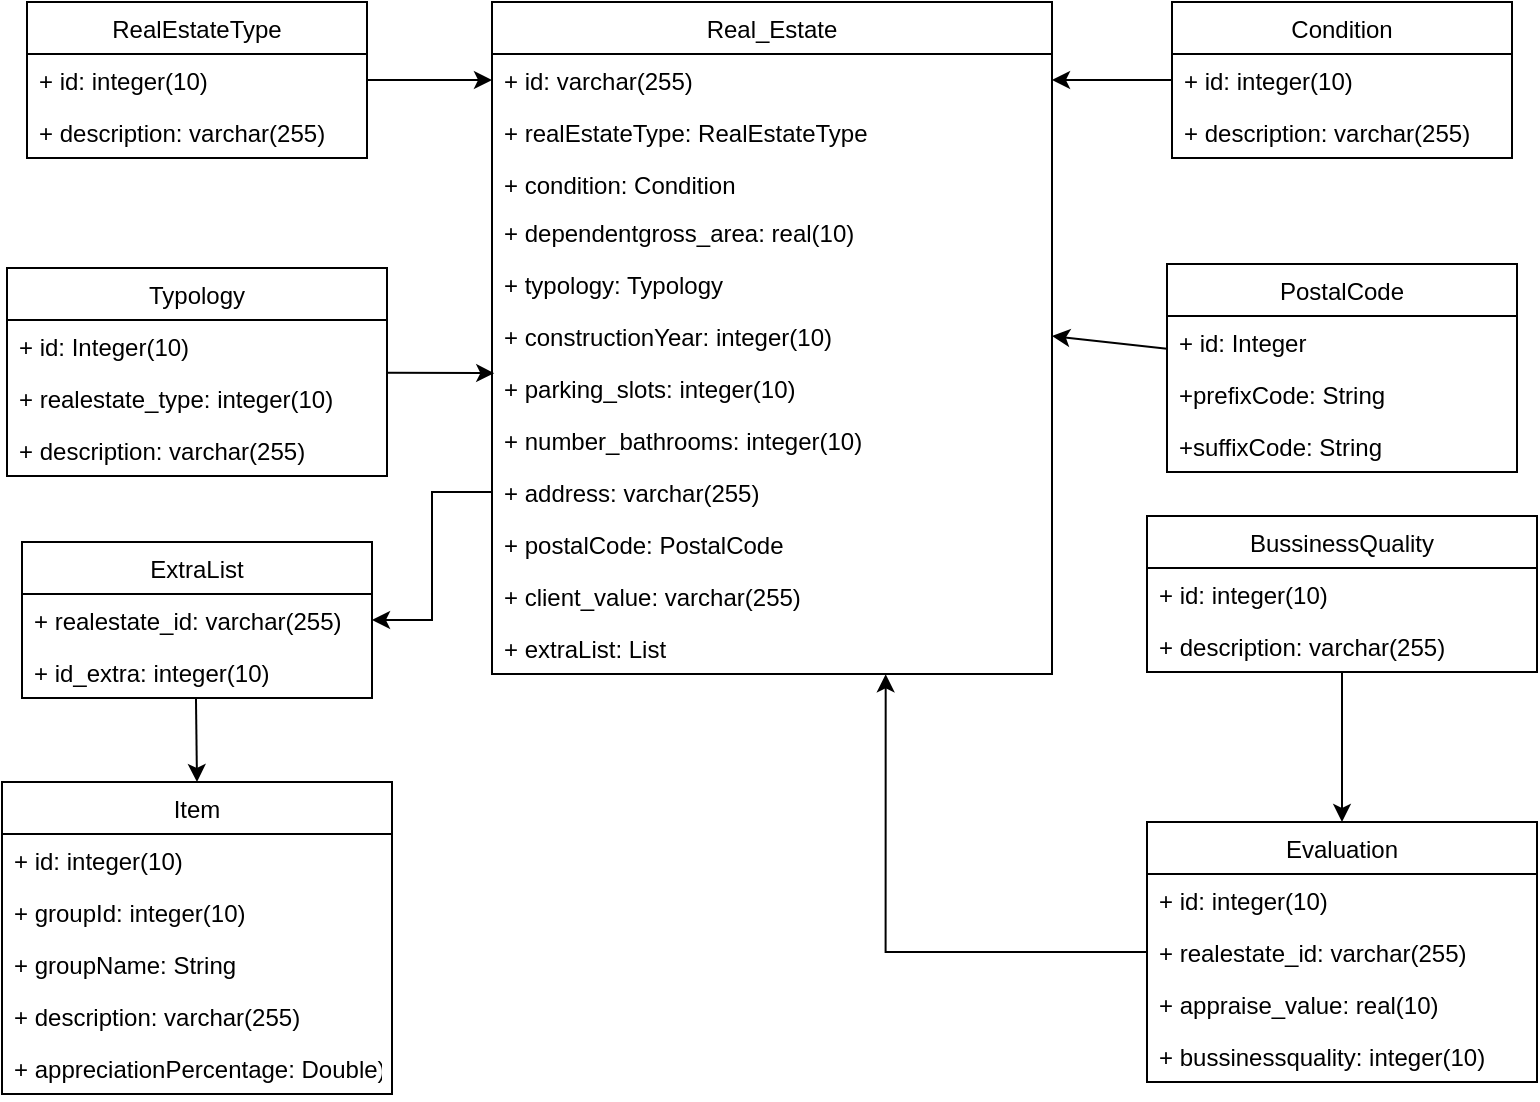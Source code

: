 <mxfile version="20.4.1" type="device"><diagram id="vkvNA5qGH4sG4ru66Nk5" name="Page-1"><mxGraphModel dx="1835" dy="786" grid="1" gridSize="10" guides="1" tooltips="1" connect="1" arrows="1" fold="1" page="1" pageScale="1" pageWidth="850" pageHeight="1100" math="0" shadow="0"><root><mxCell id="0"/><mxCell id="1" parent="0"/><mxCell id="FjLEfLruH0mDrfmqtLoM-70" style="rounded=0;orthogonalLoop=1;jettySize=auto;html=1;entryX=0;entryY=0.5;entryDx=0;entryDy=0;" parent="1" source="FjLEfLruH0mDrfmqtLoM-3" target="FjLEfLruH0mDrfmqtLoM-24" edge="1"><mxGeometry relative="1" as="geometry"/></mxCell><mxCell id="FjLEfLruH0mDrfmqtLoM-3" value="RealEstateType" style="swimlane;fontStyle=0;childLayout=stackLayout;horizontal=1;startSize=26;fillColor=none;horizontalStack=0;resizeParent=1;resizeParentMax=0;resizeLast=0;collapsible=1;marginBottom=0;" parent="1" vertex="1"><mxGeometry x="37.5" y="130" width="170" height="78" as="geometry"/></mxCell><mxCell id="FjLEfLruH0mDrfmqtLoM-4" value="+ id: integer(10)" style="text;strokeColor=none;fillColor=none;align=left;verticalAlign=top;spacingLeft=4;spacingRight=4;overflow=hidden;rotatable=0;points=[[0,0.5],[1,0.5]];portConstraint=eastwest;" parent="FjLEfLruH0mDrfmqtLoM-3" vertex="1"><mxGeometry y="26" width="170" height="26" as="geometry"/></mxCell><mxCell id="FjLEfLruH0mDrfmqtLoM-5" value="+ description: varchar(255)" style="text;strokeColor=none;fillColor=none;align=left;verticalAlign=top;spacingLeft=4;spacingRight=4;overflow=hidden;rotatable=0;points=[[0,0.5],[1,0.5]];portConstraint=eastwest;" parent="FjLEfLruH0mDrfmqtLoM-3" vertex="1"><mxGeometry y="52" width="170" height="26" as="geometry"/></mxCell><mxCell id="FjLEfLruH0mDrfmqtLoM-85" style="edgeStyle=none;rounded=0;orthogonalLoop=1;jettySize=auto;html=1;entryX=0.004;entryY=0.137;entryDx=0;entryDy=0;entryPerimeter=0;" parent="1" source="FjLEfLruH0mDrfmqtLoM-11" edge="1"><mxGeometry relative="1" as="geometry"><mxPoint x="271.12" y="315.562" as="targetPoint"/></mxGeometry></mxCell><mxCell id="FjLEfLruH0mDrfmqtLoM-11" value="Typology" style="swimlane;fontStyle=0;childLayout=stackLayout;horizontal=1;startSize=26;fillColor=none;horizontalStack=0;resizeParent=1;resizeParentMax=0;resizeLast=0;collapsible=1;marginBottom=0;" parent="1" vertex="1"><mxGeometry x="27.5" y="263" width="190" height="104" as="geometry"/></mxCell><mxCell id="FjLEfLruH0mDrfmqtLoM-12" value="+ id: Integer(10)" style="text;strokeColor=none;fillColor=none;align=left;verticalAlign=top;spacingLeft=4;spacingRight=4;overflow=hidden;rotatable=0;points=[[0,0.5],[1,0.5]];portConstraint=eastwest;" parent="FjLEfLruH0mDrfmqtLoM-11" vertex="1"><mxGeometry y="26" width="190" height="26" as="geometry"/></mxCell><mxCell id="FjLEfLruH0mDrfmqtLoM-13" value="+ realestate_type: integer(10)" style="text;strokeColor=none;fillColor=none;align=left;verticalAlign=top;spacingLeft=4;spacingRight=4;overflow=hidden;rotatable=0;points=[[0,0.5],[1,0.5]];portConstraint=eastwest;" parent="FjLEfLruH0mDrfmqtLoM-11" vertex="1"><mxGeometry y="52" width="190" height="26" as="geometry"/></mxCell><mxCell id="FjLEfLruH0mDrfmqtLoM-14" value="+ description: varchar(255)" style="text;strokeColor=none;fillColor=none;align=left;verticalAlign=top;spacingLeft=4;spacingRight=4;overflow=hidden;rotatable=0;points=[[0,0.5],[1,0.5]];portConstraint=eastwest;" parent="FjLEfLruH0mDrfmqtLoM-11" vertex="1"><mxGeometry y="78" width="190" height="26" as="geometry"/></mxCell><mxCell id="FjLEfLruH0mDrfmqtLoM-79" style="edgeStyle=orthogonalEdgeStyle;rounded=0;orthogonalLoop=1;jettySize=auto;html=1;exitX=0;exitY=0.5;exitDx=0;exitDy=0;entryX=1;entryY=0.5;entryDx=0;entryDy=0;" parent="1" source="FjLEfLruH0mDrfmqtLoM-63" target="FjLEfLruH0mDrfmqtLoM-16" edge="1"><mxGeometry relative="1" as="geometry"><mxPoint x="310" y="580" as="targetPoint"/></mxGeometry></mxCell><mxCell id="FjLEfLruH0mDrfmqtLoM-15" value="ExtraList" style="swimlane;fontStyle=0;childLayout=stackLayout;horizontal=1;startSize=26;fillColor=none;horizontalStack=0;resizeParent=1;resizeParentMax=0;resizeLast=0;collapsible=1;marginBottom=0;" parent="1" vertex="1"><mxGeometry x="35" y="400" width="175" height="78" as="geometry"/></mxCell><mxCell id="FjLEfLruH0mDrfmqtLoM-16" value="+ realestate_id: varchar(255)" style="text;strokeColor=none;fillColor=none;align=left;verticalAlign=top;spacingLeft=4;spacingRight=4;overflow=hidden;rotatable=0;points=[[0,0.5],[1,0.5]];portConstraint=eastwest;" parent="FjLEfLruH0mDrfmqtLoM-15" vertex="1"><mxGeometry y="26" width="175" height="26" as="geometry"/></mxCell><mxCell id="FjLEfLruH0mDrfmqtLoM-17" value="+ id_extra: integer(10)" style="text;strokeColor=none;fillColor=none;align=left;verticalAlign=top;spacingLeft=4;spacingRight=4;overflow=hidden;rotatable=0;points=[[0,0.5],[1,0.5]];portConstraint=eastwest;" parent="FjLEfLruH0mDrfmqtLoM-15" vertex="1"><mxGeometry y="52" width="175" height="26" as="geometry"/></mxCell><mxCell id="FjLEfLruH0mDrfmqtLoM-19" value="Item" style="swimlane;fontStyle=0;childLayout=stackLayout;horizontal=1;startSize=26;fillColor=none;horizontalStack=0;resizeParent=1;resizeParentMax=0;resizeLast=0;collapsible=1;marginBottom=0;" parent="1" vertex="1"><mxGeometry x="25" y="520" width="195" height="156" as="geometry"/></mxCell><mxCell id="FjLEfLruH0mDrfmqtLoM-20" value="+ id: integer(10)" style="text;strokeColor=none;fillColor=none;align=left;verticalAlign=top;spacingLeft=4;spacingRight=4;overflow=hidden;rotatable=0;points=[[0,0.5],[1,0.5]];portConstraint=eastwest;" parent="FjLEfLruH0mDrfmqtLoM-19" vertex="1"><mxGeometry y="26" width="195" height="26" as="geometry"/></mxCell><mxCell id="V-pPpVdhrGI1-NQ85h9N-1" value="+ groupId: integer(10)" style="text;strokeColor=none;fillColor=none;align=left;verticalAlign=top;spacingLeft=4;spacingRight=4;overflow=hidden;rotatable=0;points=[[0,0.5],[1,0.5]];portConstraint=eastwest;" vertex="1" parent="FjLEfLruH0mDrfmqtLoM-19"><mxGeometry y="52" width="195" height="26" as="geometry"/></mxCell><mxCell id="V-pPpVdhrGI1-NQ85h9N-2" value="+ groupName: String" style="text;strokeColor=none;fillColor=none;align=left;verticalAlign=top;spacingLeft=4;spacingRight=4;overflow=hidden;rotatable=0;points=[[0,0.5],[1,0.5]];portConstraint=eastwest;" vertex="1" parent="FjLEfLruH0mDrfmqtLoM-19"><mxGeometry y="78" width="195" height="26" as="geometry"/></mxCell><mxCell id="FjLEfLruH0mDrfmqtLoM-21" value="+ description: varchar(255)" style="text;strokeColor=none;fillColor=none;align=left;verticalAlign=top;spacingLeft=4;spacingRight=4;overflow=hidden;rotatable=0;points=[[0,0.5],[1,0.5]];portConstraint=eastwest;" parent="FjLEfLruH0mDrfmqtLoM-19" vertex="1"><mxGeometry y="104" width="195" height="26" as="geometry"/></mxCell><mxCell id="FjLEfLruH0mDrfmqtLoM-22" value="+ appreciationPercentage: Double)" style="text;strokeColor=none;fillColor=none;align=left;verticalAlign=top;spacingLeft=4;spacingRight=4;overflow=hidden;rotatable=0;points=[[0,0.5],[1,0.5]];portConstraint=eastwest;" parent="FjLEfLruH0mDrfmqtLoM-19" vertex="1"><mxGeometry y="130" width="195" height="26" as="geometry"/></mxCell><mxCell id="FjLEfLruH0mDrfmqtLoM-23" value="Real_Estate" style="swimlane;fontStyle=0;childLayout=stackLayout;horizontal=1;startSize=26;fillColor=none;horizontalStack=0;resizeParent=1;resizeParentMax=0;resizeLast=0;collapsible=1;marginBottom=0;" parent="1" vertex="1"><mxGeometry x="270" y="130" width="280" height="336" as="geometry"/></mxCell><mxCell id="FjLEfLruH0mDrfmqtLoM-24" value="+ id: varchar(255)" style="text;strokeColor=none;fillColor=none;align=left;verticalAlign=top;spacingLeft=4;spacingRight=4;overflow=hidden;rotatable=0;points=[[0,0.5],[1,0.5]];portConstraint=eastwest;" parent="FjLEfLruH0mDrfmqtLoM-23" vertex="1"><mxGeometry y="26" width="280" height="26" as="geometry"/></mxCell><mxCell id="FjLEfLruH0mDrfmqtLoM-31" value="+ realEstateType: RealEstateType" style="text;strokeColor=none;fillColor=none;align=left;verticalAlign=top;spacingLeft=4;spacingRight=4;overflow=hidden;rotatable=0;points=[[0,0.5],[1,0.5]];portConstraint=eastwest;" parent="FjLEfLruH0mDrfmqtLoM-23" vertex="1"><mxGeometry y="52" width="280" height="26" as="geometry"/></mxCell><mxCell id="FjLEfLruH0mDrfmqtLoM-32" value="+ condition: Condition" style="text;strokeColor=none;fillColor=none;align=left;verticalAlign=top;spacingLeft=4;spacingRight=4;overflow=hidden;rotatable=0;points=[[0,0.5],[1,0.5]];portConstraint=eastwest;" parent="FjLEfLruH0mDrfmqtLoM-23" vertex="1"><mxGeometry y="78" width="280" height="24" as="geometry"/></mxCell><mxCell id="FjLEfLruH0mDrfmqtLoM-33" value="+ dependentgross_area: real(10)" style="text;strokeColor=none;fillColor=none;align=left;verticalAlign=top;spacingLeft=4;spacingRight=4;overflow=hidden;rotatable=0;points=[[0,0.5],[1,0.5]];portConstraint=eastwest;" parent="FjLEfLruH0mDrfmqtLoM-23" vertex="1"><mxGeometry y="102" width="280" height="26" as="geometry"/></mxCell><mxCell id="FjLEfLruH0mDrfmqtLoM-34" value="+ typology: Typology" style="text;strokeColor=none;fillColor=none;align=left;verticalAlign=top;spacingLeft=4;spacingRight=4;overflow=hidden;rotatable=0;points=[[0,0.5],[1,0.5]];portConstraint=eastwest;" parent="FjLEfLruH0mDrfmqtLoM-23" vertex="1"><mxGeometry y="128" width="280" height="26" as="geometry"/></mxCell><mxCell id="FjLEfLruH0mDrfmqtLoM-35" value="+ constructionYear: integer(10)" style="text;strokeColor=none;fillColor=none;align=left;verticalAlign=top;spacingLeft=4;spacingRight=4;overflow=hidden;rotatable=0;points=[[0,0.5],[1,0.5]];portConstraint=eastwest;" parent="FjLEfLruH0mDrfmqtLoM-23" vertex="1"><mxGeometry y="154" width="280" height="26" as="geometry"/></mxCell><mxCell id="FjLEfLruH0mDrfmqtLoM-25" value="+ parking_slots: integer(10)" style="text;strokeColor=none;fillColor=none;align=left;verticalAlign=top;spacingLeft=4;spacingRight=4;overflow=hidden;rotatable=0;points=[[0,0.5],[1,0.5]];portConstraint=eastwest;" parent="FjLEfLruH0mDrfmqtLoM-23" vertex="1"><mxGeometry y="180" width="280" height="26" as="geometry"/></mxCell><mxCell id="FjLEfLruH0mDrfmqtLoM-26" value="+ number_bathrooms: integer(10)" style="text;strokeColor=none;fillColor=none;align=left;verticalAlign=top;spacingLeft=4;spacingRight=4;overflow=hidden;rotatable=0;points=[[0,0.5],[1,0.5]];portConstraint=eastwest;" parent="FjLEfLruH0mDrfmqtLoM-23" vertex="1"><mxGeometry y="206" width="280" height="26" as="geometry"/></mxCell><mxCell id="FjLEfLruH0mDrfmqtLoM-63" value="+ address: varchar(255)" style="text;strokeColor=none;fillColor=none;align=left;verticalAlign=top;spacingLeft=4;spacingRight=4;overflow=hidden;rotatable=0;points=[[0,0.5],[1,0.5]];portConstraint=eastwest;" parent="FjLEfLruH0mDrfmqtLoM-23" vertex="1"><mxGeometry y="232" width="280" height="26" as="geometry"/></mxCell><mxCell id="FjLEfLruH0mDrfmqtLoM-65" value="+ postalCode: PostalCode" style="text;strokeColor=none;fillColor=none;align=left;verticalAlign=top;spacingLeft=4;spacingRight=4;overflow=hidden;rotatable=0;points=[[0,0.5],[1,0.5]];portConstraint=eastwest;" parent="FjLEfLruH0mDrfmqtLoM-23" vertex="1"><mxGeometry y="258" width="280" height="26" as="geometry"/></mxCell><mxCell id="FjLEfLruH0mDrfmqtLoM-66" value="+ client_value: varchar(255)" style="text;strokeColor=none;fillColor=none;align=left;verticalAlign=top;spacingLeft=4;spacingRight=4;overflow=hidden;rotatable=0;points=[[0,0.5],[1,0.5]];portConstraint=eastwest;" parent="FjLEfLruH0mDrfmqtLoM-23" vertex="1"><mxGeometry y="284" width="280" height="26" as="geometry"/></mxCell><mxCell id="FjLEfLruH0mDrfmqtLoM-64" value="+ extraList: List" style="text;strokeColor=none;fillColor=none;align=left;verticalAlign=top;spacingLeft=4;spacingRight=4;overflow=hidden;rotatable=0;points=[[0,0.5],[1,0.5]];portConstraint=eastwest;" parent="FjLEfLruH0mDrfmqtLoM-23" vertex="1"><mxGeometry y="310" width="280" height="26" as="geometry"/></mxCell><mxCell id="FjLEfLruH0mDrfmqtLoM-82" style="edgeStyle=orthogonalEdgeStyle;rounded=0;orthogonalLoop=1;jettySize=auto;html=1;entryX=0.703;entryY=1.005;entryDx=0;entryDy=0;entryPerimeter=0;exitX=0;exitY=0.5;exitDx=0;exitDy=0;" parent="1" source="FjLEfLruH0mDrfmqtLoM-44" target="FjLEfLruH0mDrfmqtLoM-64" edge="1"><mxGeometry relative="1" as="geometry"><mxPoint x="460" y="510" as="targetPoint"/></mxGeometry></mxCell><mxCell id="FjLEfLruH0mDrfmqtLoM-40" value="Evaluation" style="swimlane;fontStyle=0;childLayout=stackLayout;horizontal=1;startSize=26;fillColor=none;horizontalStack=0;resizeParent=1;resizeParentMax=0;resizeLast=0;collapsible=1;marginBottom=0;" parent="1" vertex="1"><mxGeometry x="597.5" y="540" width="195" height="130" as="geometry"/></mxCell><mxCell id="FjLEfLruH0mDrfmqtLoM-41" value="+ id: integer(10)" style="text;strokeColor=none;fillColor=none;align=left;verticalAlign=top;spacingLeft=4;spacingRight=4;overflow=hidden;rotatable=0;points=[[0,0.5],[1,0.5]];portConstraint=eastwest;" parent="FjLEfLruH0mDrfmqtLoM-40" vertex="1"><mxGeometry y="26" width="195" height="26" as="geometry"/></mxCell><mxCell id="FjLEfLruH0mDrfmqtLoM-44" value="+ realestate_id: varchar(255)" style="text;strokeColor=none;fillColor=none;align=left;verticalAlign=top;spacingLeft=4;spacingRight=4;overflow=hidden;rotatable=0;points=[[0,0.5],[1,0.5]];portConstraint=eastwest;" parent="FjLEfLruH0mDrfmqtLoM-40" vertex="1"><mxGeometry y="52" width="195" height="26" as="geometry"/></mxCell><mxCell id="FjLEfLruH0mDrfmqtLoM-45" value="+ appraise_value: real(10)" style="text;strokeColor=none;fillColor=none;align=left;verticalAlign=top;spacingLeft=4;spacingRight=4;overflow=hidden;rotatable=0;points=[[0,0.5],[1,0.5]];portConstraint=eastwest;" parent="FjLEfLruH0mDrfmqtLoM-40" vertex="1"><mxGeometry y="78" width="195" height="26" as="geometry"/></mxCell><mxCell id="FjLEfLruH0mDrfmqtLoM-46" value="+ bussinessquality: integer(10)" style="text;strokeColor=none;fillColor=none;align=left;verticalAlign=top;spacingLeft=4;spacingRight=4;overflow=hidden;rotatable=0;points=[[0,0.5],[1,0.5]];portConstraint=eastwest;" parent="FjLEfLruH0mDrfmqtLoM-40" vertex="1"><mxGeometry y="104" width="195" height="26" as="geometry"/></mxCell><mxCell id="FjLEfLruH0mDrfmqtLoM-81" style="edgeStyle=orthogonalEdgeStyle;rounded=0;orthogonalLoop=1;jettySize=auto;html=1;entryX=0.5;entryY=0;entryDx=0;entryDy=0;" parent="1" source="FjLEfLruH0mDrfmqtLoM-47" target="FjLEfLruH0mDrfmqtLoM-40" edge="1"><mxGeometry relative="1" as="geometry"/></mxCell><mxCell id="FjLEfLruH0mDrfmqtLoM-47" value="BussinessQuality" style="swimlane;fontStyle=0;childLayout=stackLayout;horizontal=1;startSize=26;fillColor=none;horizontalStack=0;resizeParent=1;resizeParentMax=0;resizeLast=0;collapsible=1;marginBottom=0;" parent="1" vertex="1"><mxGeometry x="597.5" y="387" width="195" height="78" as="geometry"/></mxCell><mxCell id="FjLEfLruH0mDrfmqtLoM-48" value="+ id: integer(10)" style="text;strokeColor=none;fillColor=none;align=left;verticalAlign=top;spacingLeft=4;spacingRight=4;overflow=hidden;rotatable=0;points=[[0,0.5],[1,0.5]];portConstraint=eastwest;" parent="FjLEfLruH0mDrfmqtLoM-47" vertex="1"><mxGeometry y="26" width="195" height="26" as="geometry"/></mxCell><mxCell id="FjLEfLruH0mDrfmqtLoM-49" value="+ description: varchar(255)" style="text;strokeColor=none;fillColor=none;align=left;verticalAlign=top;spacingLeft=4;spacingRight=4;overflow=hidden;rotatable=0;points=[[0,0.5],[1,0.5]];portConstraint=eastwest;" parent="FjLEfLruH0mDrfmqtLoM-47" vertex="1"><mxGeometry y="52" width="195" height="26" as="geometry"/></mxCell><mxCell id="FjLEfLruH0mDrfmqtLoM-92" style="edgeStyle=none;rounded=0;orthogonalLoop=1;jettySize=auto;html=1;entryX=1;entryY=0.5;entryDx=0;entryDy=0;" parent="1" source="FjLEfLruH0mDrfmqtLoM-53" target="FjLEfLruH0mDrfmqtLoM-35" edge="1"><mxGeometry relative="1" as="geometry"/></mxCell><mxCell id="FjLEfLruH0mDrfmqtLoM-53" value="PostalCode" style="swimlane;fontStyle=0;childLayout=stackLayout;horizontal=1;startSize=26;fillColor=none;horizontalStack=0;resizeParent=1;resizeParentMax=0;resizeLast=0;collapsible=1;marginBottom=0;" parent="1" vertex="1"><mxGeometry x="607.5" y="261" width="175" height="104" as="geometry"/></mxCell><mxCell id="FjLEfLruH0mDrfmqtLoM-54" value="+ id: Integer" style="text;strokeColor=none;fillColor=none;align=left;verticalAlign=top;spacingLeft=4;spacingRight=4;overflow=hidden;rotatable=0;points=[[0,0.5],[1,0.5]];portConstraint=eastwest;" parent="FjLEfLruH0mDrfmqtLoM-53" vertex="1"><mxGeometry y="26" width="175" height="26" as="geometry"/></mxCell><mxCell id="FjLEfLruH0mDrfmqtLoM-56" value="+prefixCode: String" style="text;strokeColor=none;fillColor=none;align=left;verticalAlign=top;spacingLeft=4;spacingRight=4;overflow=hidden;rotatable=0;points=[[0,0.5],[1,0.5]];portConstraint=eastwest;" parent="FjLEfLruH0mDrfmqtLoM-53" vertex="1"><mxGeometry y="52" width="175" height="26" as="geometry"/></mxCell><mxCell id="AzATwWSMXyno2qvYf-IT-1" value="+suffixCode: String" style="text;strokeColor=none;fillColor=none;align=left;verticalAlign=top;spacingLeft=4;spacingRight=4;overflow=hidden;rotatable=0;points=[[0,0.5],[1,0.5]];portConstraint=eastwest;" parent="FjLEfLruH0mDrfmqtLoM-53" vertex="1"><mxGeometry y="78" width="175" height="26" as="geometry"/></mxCell><mxCell id="FjLEfLruH0mDrfmqtLoM-84" style="edgeStyle=orthogonalEdgeStyle;rounded=0;orthogonalLoop=1;jettySize=auto;html=1;entryX=1;entryY=0.5;entryDx=0;entryDy=0;" parent="1" source="FjLEfLruH0mDrfmqtLoM-60" target="FjLEfLruH0mDrfmqtLoM-24" edge="1"><mxGeometry relative="1" as="geometry"/></mxCell><mxCell id="FjLEfLruH0mDrfmqtLoM-60" value="Condition" style="swimlane;fontStyle=0;childLayout=stackLayout;horizontal=1;startSize=26;fillColor=none;horizontalStack=0;resizeParent=1;resizeParentMax=0;resizeLast=0;collapsible=1;marginBottom=0;" parent="1" vertex="1"><mxGeometry x="610" y="130" width="170" height="78" as="geometry"><mxRectangle x="270" y="520" width="90" height="30" as="alternateBounds"/></mxGeometry></mxCell><mxCell id="FjLEfLruH0mDrfmqtLoM-61" value="+ id: integer(10)" style="text;strokeColor=none;fillColor=none;align=left;verticalAlign=top;spacingLeft=4;spacingRight=4;overflow=hidden;rotatable=0;points=[[0,0.5],[1,0.5]];portConstraint=eastwest;" parent="FjLEfLruH0mDrfmqtLoM-60" vertex="1"><mxGeometry y="26" width="170" height="26" as="geometry"/></mxCell><mxCell id="FjLEfLruH0mDrfmqtLoM-62" value="+ description: varchar(255)" style="text;strokeColor=none;fillColor=none;align=left;verticalAlign=top;spacingLeft=4;spacingRight=4;overflow=hidden;rotatable=0;points=[[0,0.5],[1,0.5]];portConstraint=eastwest;" parent="FjLEfLruH0mDrfmqtLoM-60" vertex="1"><mxGeometry y="52" width="170" height="26" as="geometry"/></mxCell><mxCell id="FjLEfLruH0mDrfmqtLoM-95" style="edgeStyle=none;rounded=0;orthogonalLoop=1;jettySize=auto;html=1;entryX=0.5;entryY=0;entryDx=0;entryDy=0;exitX=0.497;exitY=0.984;exitDx=0;exitDy=0;exitPerimeter=0;" parent="1" source="FjLEfLruH0mDrfmqtLoM-17" target="FjLEfLruH0mDrfmqtLoM-19" edge="1"><mxGeometry relative="1" as="geometry"/></mxCell></root></mxGraphModel></diagram></mxfile>